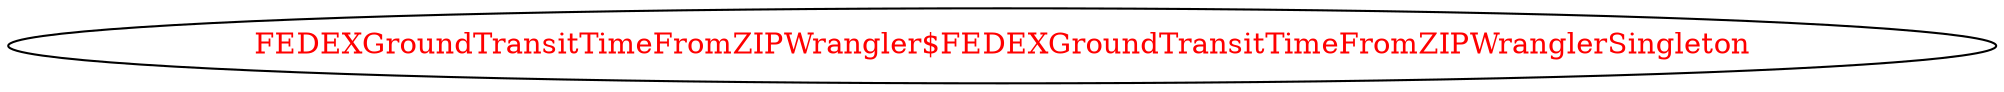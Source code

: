 digraph dependencyGraph {
 concentrate=true;
 ranksep="2.0";
 rankdir="LR"; 
 splines="ortho";
"FEDEXGroundTransitTimeFromZIPWrangler$FEDEXGroundTransitTimeFromZIPWranglerSingleton" [fontcolor="red"];
}